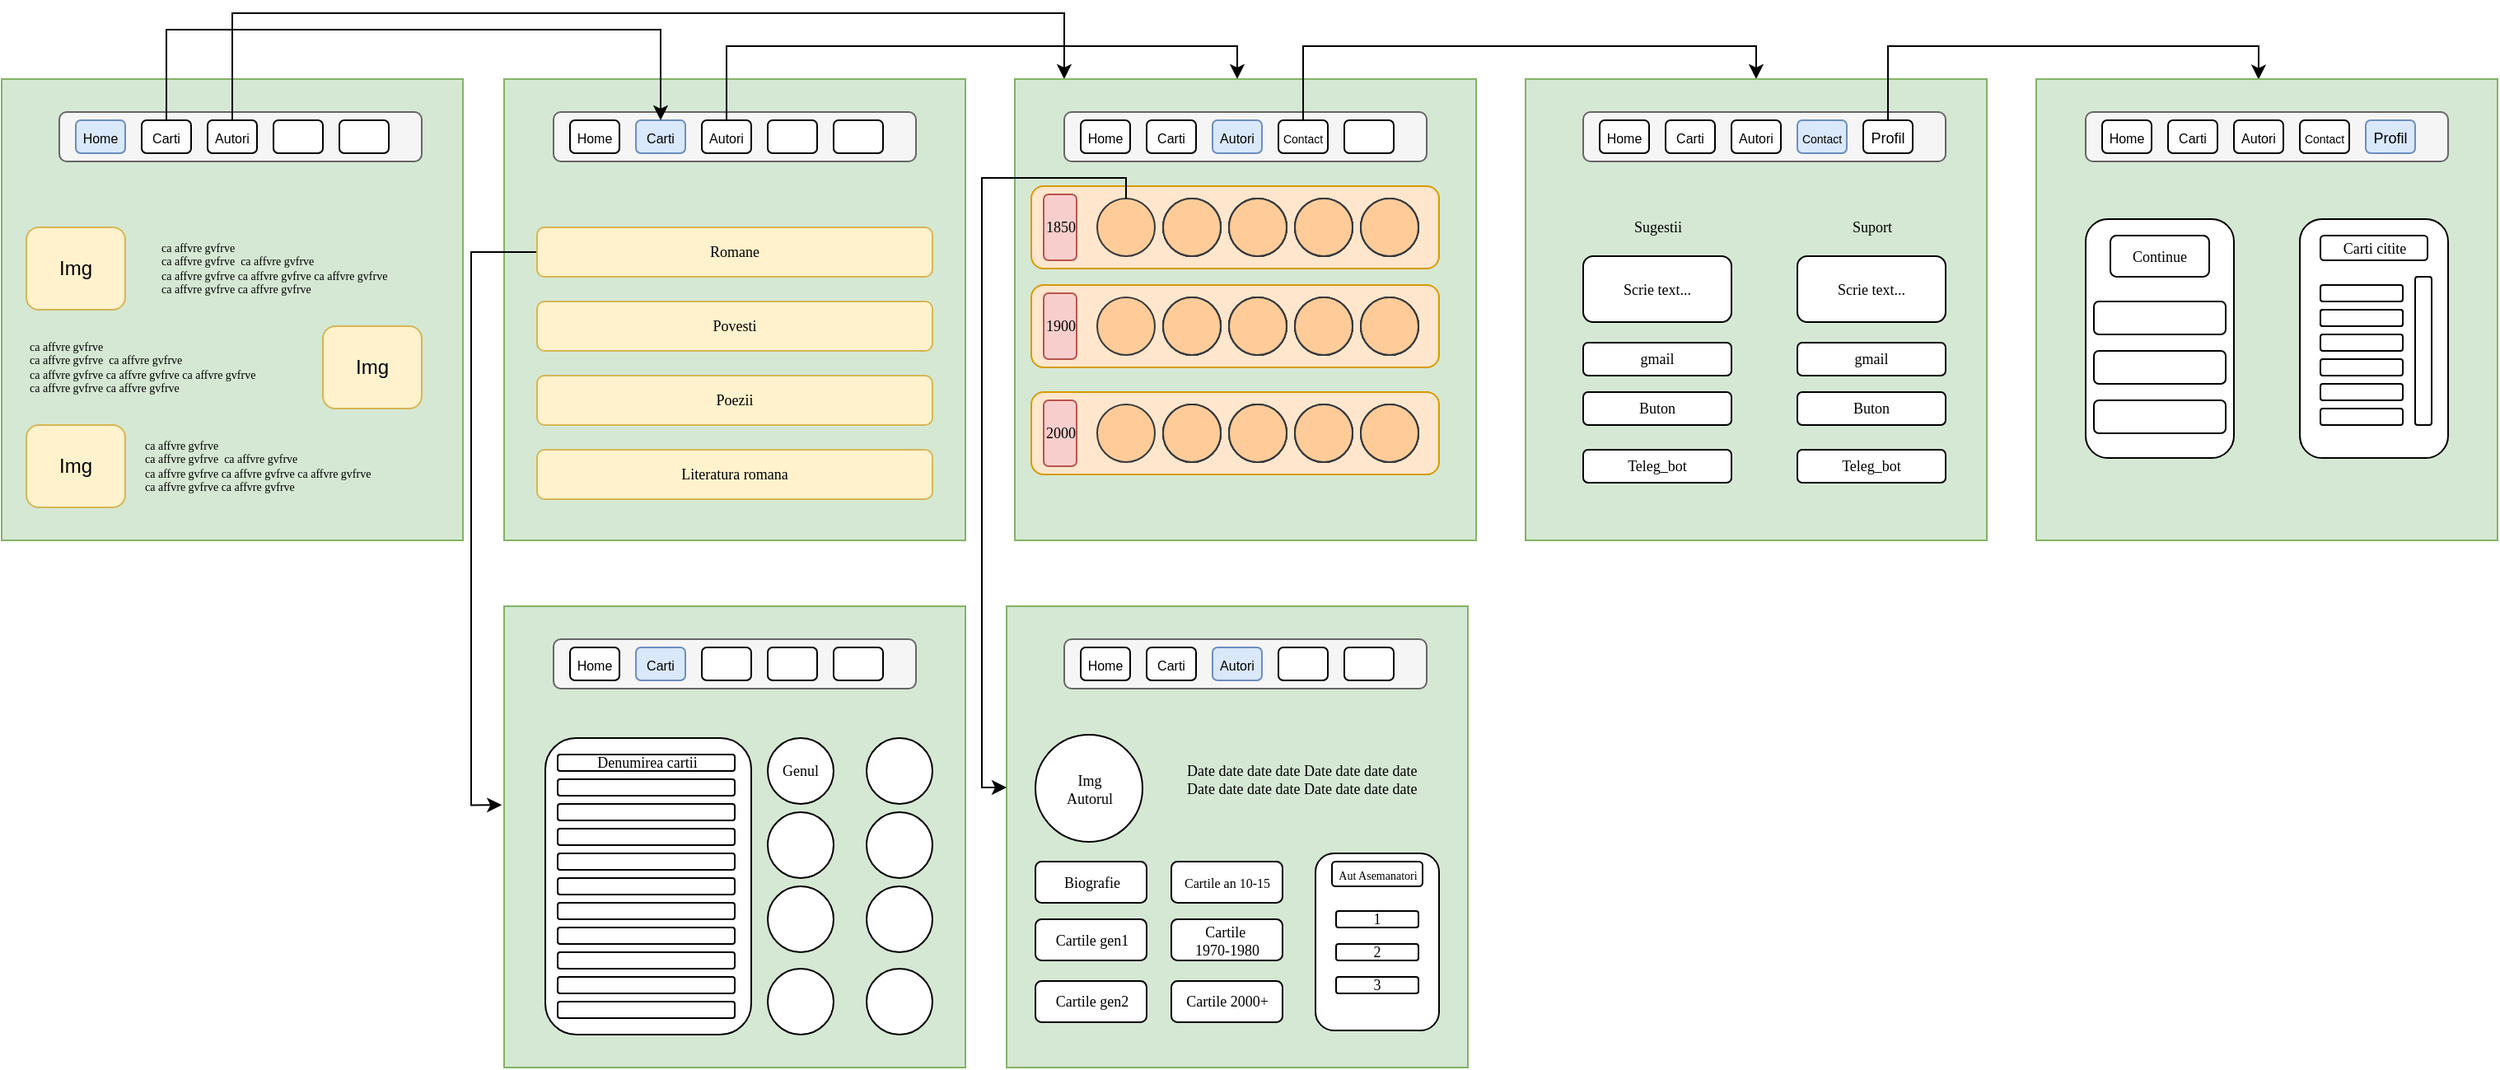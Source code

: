 <mxfile version="15.3.5" type="device"><diagram id="k00jFCWEYZT2n-zeovxe" name="Page-1"><mxGraphModel dx="981" dy="548" grid="1" gridSize="10" guides="1" tooltips="1" connect="1" arrows="1" fold="1" page="1" pageScale="1" pageWidth="850" pageHeight="1100" math="0" shadow="0"><root><mxCell id="0"/><mxCell id="1" parent="0"/><mxCell id="ZsjuuUsKpTe1lQjUpeof-1" value="" style="whiteSpace=wrap;html=1;aspect=fixed;fillColor=#d5e8d4;strokeColor=#82b366;fontSize=9;" parent="1" vertex="1"><mxGeometry x="35" y="120" width="280" height="280" as="geometry"/></mxCell><mxCell id="ZsjuuUsKpTe1lQjUpeof-9" value="" style="rounded=1;whiteSpace=wrap;html=1;fillColor=#f5f5f5;strokeColor=#666666;fontColor=#333333;" parent="1" vertex="1"><mxGeometry x="70" y="140" width="220" height="30" as="geometry"/></mxCell><mxCell id="ZsjuuUsKpTe1lQjUpeof-10" value="&lt;font style=&quot;font-size: 8px&quot;&gt;Home&lt;/font&gt;" style="rounded=1;whiteSpace=wrap;html=1;fillColor=#dae8fc;strokeColor=#6c8ebf;" parent="1" vertex="1"><mxGeometry x="80" y="145" width="30" height="20" as="geometry"/></mxCell><mxCell id="ZsjuuUsKpTe1lQjUpeof-11" value="&lt;font style=&quot;font-size: 8px&quot;&gt;Carti&lt;/font&gt;" style="rounded=1;whiteSpace=wrap;html=1;" parent="1" vertex="1"><mxGeometry x="120" y="145" width="30" height="20" as="geometry"/></mxCell><mxCell id="ZsjuuUsKpTe1lQjUpeof-111" style="edgeStyle=orthogonalEdgeStyle;rounded=0;orthogonalLoop=1;jettySize=auto;html=1;entryX=0.107;entryY=0;entryDx=0;entryDy=0;entryPerimeter=0;fontFamily=Tahoma;fontSize=9;" parent="1" source="ZsjuuUsKpTe1lQjUpeof-12" target="ZsjuuUsKpTe1lQjUpeof-84" edge="1"><mxGeometry relative="1" as="geometry"><Array as="points"><mxPoint x="175" y="80"/><mxPoint x="680" y="80"/></Array></mxGeometry></mxCell><mxCell id="ZsjuuUsKpTe1lQjUpeof-12" value="&lt;font style=&quot;font-size: 8px&quot;&gt;Autori&lt;/font&gt;" style="rounded=1;whiteSpace=wrap;html=1;" parent="1" vertex="1"><mxGeometry x="160" y="145" width="30" height="20" as="geometry"/></mxCell><mxCell id="ZsjuuUsKpTe1lQjUpeof-13" value="" style="rounded=1;whiteSpace=wrap;html=1;" parent="1" vertex="1"><mxGeometry x="200" y="145" width="30" height="20" as="geometry"/></mxCell><mxCell id="ZsjuuUsKpTe1lQjUpeof-14" value="" style="rounded=1;whiteSpace=wrap;html=1;" parent="1" vertex="1"><mxGeometry x="240" y="145" width="30" height="20" as="geometry"/></mxCell><mxCell id="ZsjuuUsKpTe1lQjUpeof-15" value="Img" style="rounded=1;whiteSpace=wrap;html=1;fillColor=#fff2cc;strokeColor=#d6b656;" parent="1" vertex="1"><mxGeometry x="50" y="210" width="60" height="50" as="geometry"/></mxCell><mxCell id="ZsjuuUsKpTe1lQjUpeof-16" value="Img" style="rounded=1;whiteSpace=wrap;html=1;fillColor=#fff2cc;strokeColor=#d6b656;" parent="1" vertex="1"><mxGeometry x="230" y="270" width="60" height="50" as="geometry"/></mxCell><mxCell id="ZsjuuUsKpTe1lQjUpeof-17" value="Img" style="rounded=1;whiteSpace=wrap;html=1;fillColor=#fff2cc;strokeColor=#d6b656;" parent="1" vertex="1"><mxGeometry x="50" y="330" width="60" height="50" as="geometry"/></mxCell><mxCell id="ZsjuuUsKpTe1lQjUpeof-19" value="&lt;font style=&quot;font-size: 7px;&quot;&gt;ca affvre gvfrve&amp;nbsp;&lt;br style=&quot;font-size: 7px;&quot;&gt;ca affvre gvfrve&amp;nbsp; ca affvre gvfrve&amp;nbsp;&lt;br style=&quot;font-size: 7px;&quot;&gt;ca affvre gvfrve ca affvre gvfrve ca affvre gvfrve&amp;nbsp;&lt;br style=&quot;font-size: 7px;&quot;&gt;ca affvre gvfrve ca affvre gvfrve&amp;nbsp;&lt;/font&gt;" style="text;html=1;resizable=0;autosize=1;align=left;verticalAlign=middle;points=[];rounded=0;fontFamily=Tahoma;fontSize=7;" parent="1" vertex="1"><mxGeometry x="130" y="215" width="170" height="40" as="geometry"/></mxCell><mxCell id="ZsjuuUsKpTe1lQjUpeof-21" value="&lt;font style=&quot;font-size: 7px;&quot;&gt;ca affvre gvfrve&amp;nbsp;&lt;br style=&quot;font-size: 7px;&quot;&gt;ca affvre gvfrve&amp;nbsp; ca affvre gvfrve&amp;nbsp;&lt;br style=&quot;font-size: 7px;&quot;&gt;ca affvre gvfrve ca affvre gvfrve ca affvre gvfrve&amp;nbsp;&lt;br style=&quot;font-size: 7px;&quot;&gt;ca affvre gvfrve ca affvre gvfrve&amp;nbsp;&lt;/font&gt;" style="text;html=1;resizable=0;autosize=1;align=left;verticalAlign=middle;points=[];rounded=0;fontFamily=Tahoma;fontSize=7;" parent="1" vertex="1"><mxGeometry x="50" y="275" width="170" height="40" as="geometry"/></mxCell><mxCell id="ZsjuuUsKpTe1lQjUpeof-22" value="&lt;font style=&quot;font-size: 7px;&quot;&gt;ca affvre gvfrve&amp;nbsp;&lt;br style=&quot;font-size: 7px;&quot;&gt;ca affvre gvfrve&amp;nbsp; ca affvre gvfrve&amp;nbsp;&lt;br style=&quot;font-size: 7px;&quot;&gt;ca affvre gvfrve ca affvre gvfrve ca affvre gvfrve&amp;nbsp;&lt;br style=&quot;font-size: 7px;&quot;&gt;ca affvre gvfrve ca affvre gvfrve&amp;nbsp;&lt;/font&gt;" style="text;html=1;resizable=0;autosize=1;align=left;verticalAlign=middle;points=[];rounded=0;fontFamily=Tahoma;fontSize=7;" parent="1" vertex="1"><mxGeometry x="120" y="335" width="170" height="40" as="geometry"/></mxCell><mxCell id="ZsjuuUsKpTe1lQjUpeof-24" value="" style="whiteSpace=wrap;html=1;aspect=fixed;fillColor=#d5e8d4;strokeColor=#82b366;fontSize=9;" parent="1" vertex="1"><mxGeometry x="340" y="120" width="280" height="280" as="geometry"/></mxCell><mxCell id="ZsjuuUsKpTe1lQjUpeof-28" value="" style="rounded=1;whiteSpace=wrap;html=1;fillColor=#f5f5f5;strokeColor=#666666;fontColor=#333333;" parent="1" vertex="1"><mxGeometry x="370" y="140" width="220" height="30" as="geometry"/></mxCell><mxCell id="ZsjuuUsKpTe1lQjUpeof-29" value="&lt;font style=&quot;font-size: 8px&quot;&gt;Home&lt;/font&gt;" style="rounded=1;whiteSpace=wrap;html=1;" parent="1" vertex="1"><mxGeometry x="380" y="145" width="30" height="20" as="geometry"/></mxCell><mxCell id="ZsjuuUsKpTe1lQjUpeof-30" value="&lt;font style=&quot;font-size: 8px&quot;&gt;Carti&lt;/font&gt;" style="rounded=1;whiteSpace=wrap;html=1;fillColor=#dae8fc;strokeColor=#6c8ebf;" parent="1" vertex="1"><mxGeometry x="420" y="145" width="30" height="20" as="geometry"/></mxCell><mxCell id="ZsjuuUsKpTe1lQjUpeof-110" style="edgeStyle=orthogonalEdgeStyle;rounded=0;orthogonalLoop=1;jettySize=auto;html=1;fontFamily=Tahoma;fontSize=9;" parent="1" source="ZsjuuUsKpTe1lQjUpeof-31" edge="1"><mxGeometry relative="1" as="geometry"><mxPoint x="785" y="120" as="targetPoint"/><Array as="points"><mxPoint x="475" y="100"/><mxPoint x="785" y="100"/></Array></mxGeometry></mxCell><mxCell id="ZsjuuUsKpTe1lQjUpeof-31" value="&lt;font style=&quot;font-size: 8px&quot;&gt;Autori&lt;/font&gt;" style="rounded=1;whiteSpace=wrap;html=1;" parent="1" vertex="1"><mxGeometry x="460" y="145" width="30" height="20" as="geometry"/></mxCell><mxCell id="ZsjuuUsKpTe1lQjUpeof-32" value="" style="rounded=1;whiteSpace=wrap;html=1;" parent="1" vertex="1"><mxGeometry x="500" y="145" width="30" height="20" as="geometry"/></mxCell><mxCell id="ZsjuuUsKpTe1lQjUpeof-33" value="" style="rounded=1;whiteSpace=wrap;html=1;" parent="1" vertex="1"><mxGeometry x="540" y="145" width="30" height="20" as="geometry"/></mxCell><mxCell id="ZsjuuUsKpTe1lQjUpeof-53" style="edgeStyle=orthogonalEdgeStyle;rounded=0;orthogonalLoop=1;jettySize=auto;html=1;fontFamily=Tahoma;fontSize=9;entryX=-0.005;entryY=0.431;entryDx=0;entryDy=0;entryPerimeter=0;" parent="1" source="ZsjuuUsKpTe1lQjUpeof-34" target="ZsjuuUsKpTe1lQjUpeof-39" edge="1"><mxGeometry relative="1" as="geometry"><mxPoint x="280" y="560.029" as="targetPoint"/><Array as="points"><mxPoint x="320" y="225"/><mxPoint x="320" y="561"/></Array></mxGeometry></mxCell><mxCell id="ZsjuuUsKpTe1lQjUpeof-34" value="Romane" style="rounded=1;whiteSpace=wrap;html=1;fontFamily=Tahoma;fontSize=9;align=center;verticalAlign=middle;fillColor=#fff2cc;strokeColor=#d6b656;" parent="1" vertex="1"><mxGeometry x="360" y="210" width="240" height="30" as="geometry"/></mxCell><mxCell id="ZsjuuUsKpTe1lQjUpeof-35" value="Povesti" style="rounded=1;whiteSpace=wrap;html=1;fontFamily=Tahoma;fontSize=9;align=center;verticalAlign=middle;fillColor=#fff2cc;strokeColor=#d6b656;" parent="1" vertex="1"><mxGeometry x="360" y="255" width="240" height="30" as="geometry"/></mxCell><mxCell id="ZsjuuUsKpTe1lQjUpeof-36" value="Poezii" style="rounded=1;whiteSpace=wrap;html=1;fontFamily=Tahoma;fontSize=9;align=center;verticalAlign=middle;fillColor=#fff2cc;strokeColor=#d6b656;" parent="1" vertex="1"><mxGeometry x="360" y="300" width="240" height="30" as="geometry"/></mxCell><mxCell id="ZsjuuUsKpTe1lQjUpeof-37" value="Literatura romana" style="rounded=1;whiteSpace=wrap;html=1;fontFamily=Tahoma;fontSize=9;align=center;verticalAlign=middle;fillColor=#fff2cc;strokeColor=#d6b656;" parent="1" vertex="1"><mxGeometry x="360" y="345" width="240" height="30" as="geometry"/></mxCell><mxCell id="ZsjuuUsKpTe1lQjUpeof-39" value="" style="whiteSpace=wrap;html=1;aspect=fixed;fillColor=#d5e8d4;strokeColor=#82b366;fontSize=9;" parent="1" vertex="1"><mxGeometry x="340" y="440" width="280" height="280" as="geometry"/></mxCell><mxCell id="ZsjuuUsKpTe1lQjUpeof-40" value="" style="rounded=1;whiteSpace=wrap;html=1;fillColor=#f5f5f5;strokeColor=#666666;fontColor=#333333;" parent="1" vertex="1"><mxGeometry x="370" y="460" width="220" height="30" as="geometry"/></mxCell><mxCell id="ZsjuuUsKpTe1lQjUpeof-41" value="&lt;font style=&quot;font-size: 8px&quot;&gt;Home&lt;/font&gt;" style="rounded=1;whiteSpace=wrap;html=1;" parent="1" vertex="1"><mxGeometry x="380" y="465" width="30" height="20" as="geometry"/></mxCell><mxCell id="ZsjuuUsKpTe1lQjUpeof-42" value="" style="rounded=1;whiteSpace=wrap;html=1;" parent="1" vertex="1"><mxGeometry x="460" y="465" width="30" height="20" as="geometry"/></mxCell><mxCell id="ZsjuuUsKpTe1lQjUpeof-43" value="&lt;font style=&quot;font-size: 8px&quot;&gt;Carti&lt;/font&gt;" style="rounded=1;whiteSpace=wrap;html=1;fillColor=#dae8fc;strokeColor=#6c8ebf;" parent="1" vertex="1"><mxGeometry x="420" y="465" width="30" height="20" as="geometry"/></mxCell><mxCell id="ZsjuuUsKpTe1lQjUpeof-44" value="" style="rounded=1;whiteSpace=wrap;html=1;" parent="1" vertex="1"><mxGeometry x="500" y="465" width="30" height="20" as="geometry"/></mxCell><mxCell id="ZsjuuUsKpTe1lQjUpeof-45" value="" style="rounded=1;whiteSpace=wrap;html=1;" parent="1" vertex="1"><mxGeometry x="540" y="465" width="30" height="20" as="geometry"/></mxCell><mxCell id="ZsjuuUsKpTe1lQjUpeof-55" style="edgeStyle=orthogonalEdgeStyle;rounded=0;orthogonalLoop=1;jettySize=auto;html=1;entryX=0.5;entryY=0;entryDx=0;entryDy=0;fontFamily=Tahoma;fontSize=9;" parent="1" source="ZsjuuUsKpTe1lQjUpeof-11" target="ZsjuuUsKpTe1lQjUpeof-30" edge="1"><mxGeometry relative="1" as="geometry"><mxPoint x="135.029" y="145" as="sourcePoint"/><mxPoint x="435" y="145" as="targetPoint"/><Array as="points"><mxPoint x="135" y="90"/><mxPoint x="435" y="90"/></Array></mxGeometry></mxCell><mxCell id="ZsjuuUsKpTe1lQjUpeof-56" value="" style="rounded=1;whiteSpace=wrap;html=1;fontFamily=Tahoma;fontSize=9;align=left;verticalAlign=middle;" parent="1" vertex="1"><mxGeometry x="365" y="520" width="125" height="180" as="geometry"/></mxCell><mxCell id="ZsjuuUsKpTe1lQjUpeof-57" value="Denumirea cartii" style="rounded=1;whiteSpace=wrap;html=1;fontFamily=Tahoma;fontSize=9;align=center;verticalAlign=middle;" parent="1" vertex="1"><mxGeometry x="372.5" y="530" width="107.5" height="10" as="geometry"/></mxCell><mxCell id="ZsjuuUsKpTe1lQjUpeof-58" value="" style="rounded=1;whiteSpace=wrap;html=1;fontFamily=Tahoma;fontSize=9;align=left;verticalAlign=middle;" parent="1" vertex="1"><mxGeometry x="372.5" y="545" width="107.5" height="10" as="geometry"/></mxCell><mxCell id="ZsjuuUsKpTe1lQjUpeof-60" value="" style="rounded=1;whiteSpace=wrap;html=1;fontFamily=Tahoma;fontSize=9;align=left;verticalAlign=middle;" parent="1" vertex="1"><mxGeometry x="372.5" y="575" width="107.5" height="10" as="geometry"/></mxCell><mxCell id="ZsjuuUsKpTe1lQjUpeof-61" value="" style="rounded=1;whiteSpace=wrap;html=1;fontFamily=Tahoma;fontSize=9;align=left;verticalAlign=middle;" parent="1" vertex="1"><mxGeometry x="372.5" y="560" width="107.5" height="10" as="geometry"/></mxCell><mxCell id="ZsjuuUsKpTe1lQjUpeof-62" value="" style="rounded=1;whiteSpace=wrap;html=1;fontFamily=Tahoma;fontSize=9;align=left;verticalAlign=middle;" parent="1" vertex="1"><mxGeometry x="372.5" y="635" width="107.5" height="10" as="geometry"/></mxCell><mxCell id="ZsjuuUsKpTe1lQjUpeof-63" value="" style="rounded=1;whiteSpace=wrap;html=1;fontFamily=Tahoma;fontSize=9;align=left;verticalAlign=middle;" parent="1" vertex="1"><mxGeometry x="372.5" y="590" width="107.5" height="10" as="geometry"/></mxCell><mxCell id="ZsjuuUsKpTe1lQjUpeof-64" value="" style="rounded=1;whiteSpace=wrap;html=1;fontFamily=Tahoma;fontSize=9;align=left;verticalAlign=middle;" parent="1" vertex="1"><mxGeometry x="372.5" y="605" width="107.5" height="10" as="geometry"/></mxCell><mxCell id="ZsjuuUsKpTe1lQjUpeof-65" value="" style="rounded=1;whiteSpace=wrap;html=1;fontFamily=Tahoma;fontSize=9;align=left;verticalAlign=middle;" parent="1" vertex="1"><mxGeometry x="372.5" y="620" width="107.5" height="10" as="geometry"/></mxCell><mxCell id="ZsjuuUsKpTe1lQjUpeof-67" value="" style="rounded=1;whiteSpace=wrap;html=1;fontFamily=Tahoma;fontSize=9;align=left;verticalAlign=middle;" parent="1" vertex="1"><mxGeometry x="372.5" y="650" width="107.5" height="10" as="geometry"/></mxCell><mxCell id="ZsjuuUsKpTe1lQjUpeof-68" value="" style="rounded=1;whiteSpace=wrap;html=1;fontFamily=Tahoma;fontSize=9;align=left;verticalAlign=middle;" parent="1" vertex="1"><mxGeometry x="372.5" y="665" width="107.5" height="10" as="geometry"/></mxCell><mxCell id="ZsjuuUsKpTe1lQjUpeof-69" value="" style="rounded=1;whiteSpace=wrap;html=1;fontFamily=Tahoma;fontSize=9;align=left;verticalAlign=middle;" parent="1" vertex="1"><mxGeometry x="372.5" y="680" width="107.5" height="10" as="geometry"/></mxCell><mxCell id="ZsjuuUsKpTe1lQjUpeof-70" value="Genul" style="ellipse;whiteSpace=wrap;html=1;aspect=fixed;fontFamily=Tahoma;fontSize=9;align=center;verticalAlign=middle;" parent="1" vertex="1"><mxGeometry x="500" y="520" width="40" height="40" as="geometry"/></mxCell><mxCell id="ZsjuuUsKpTe1lQjUpeof-71" value="" style="ellipse;whiteSpace=wrap;html=1;aspect=fixed;fontFamily=Tahoma;fontSize=9;align=center;verticalAlign=middle;" parent="1" vertex="1"><mxGeometry x="560" y="520" width="40" height="40" as="geometry"/></mxCell><mxCell id="ZsjuuUsKpTe1lQjUpeof-72" value="" style="ellipse;whiteSpace=wrap;html=1;aspect=fixed;fontFamily=Tahoma;fontSize=9;align=center;verticalAlign=middle;" parent="1" vertex="1"><mxGeometry x="500" y="565" width="40" height="40" as="geometry"/></mxCell><mxCell id="ZsjuuUsKpTe1lQjUpeof-73" value="" style="ellipse;whiteSpace=wrap;html=1;aspect=fixed;fontFamily=Tahoma;fontSize=9;align=center;verticalAlign=middle;" parent="1" vertex="1"><mxGeometry x="560" y="565" width="40" height="40" as="geometry"/></mxCell><mxCell id="ZsjuuUsKpTe1lQjUpeof-74" value="" style="ellipse;whiteSpace=wrap;html=1;aspect=fixed;fontFamily=Tahoma;fontSize=9;align=center;verticalAlign=middle;" parent="1" vertex="1"><mxGeometry x="500" y="610" width="40" height="40" as="geometry"/></mxCell><mxCell id="ZsjuuUsKpTe1lQjUpeof-75" value="" style="ellipse;whiteSpace=wrap;html=1;aspect=fixed;fontFamily=Tahoma;fontSize=9;align=center;verticalAlign=middle;" parent="1" vertex="1"><mxGeometry x="560" y="610" width="40" height="40" as="geometry"/></mxCell><mxCell id="ZsjuuUsKpTe1lQjUpeof-76" value="" style="ellipse;whiteSpace=wrap;html=1;aspect=fixed;fontFamily=Tahoma;fontSize=9;align=center;verticalAlign=middle;" parent="1" vertex="1"><mxGeometry x="500" y="660" width="40" height="40" as="geometry"/></mxCell><mxCell id="ZsjuuUsKpTe1lQjUpeof-77" value="" style="ellipse;whiteSpace=wrap;html=1;aspect=fixed;fontFamily=Tahoma;fontSize=9;align=center;verticalAlign=middle;" parent="1" vertex="1"><mxGeometry x="560" y="660" width="40" height="40" as="geometry"/></mxCell><mxCell id="ZsjuuUsKpTe1lQjUpeof-84" value="" style="whiteSpace=wrap;html=1;aspect=fixed;fillColor=#d5e8d4;strokeColor=#82b366;fontSize=9;" parent="1" vertex="1"><mxGeometry x="650" y="120" width="280" height="280" as="geometry"/></mxCell><mxCell id="ZsjuuUsKpTe1lQjUpeof-102" value="" style="rounded=1;whiteSpace=wrap;html=1;fillColor=#f5f5f5;strokeColor=#666666;fontColor=#333333;" parent="1" vertex="1"><mxGeometry x="680" y="140" width="220" height="30" as="geometry"/></mxCell><mxCell id="ZsjuuUsKpTe1lQjUpeof-103" value="&lt;font style=&quot;font-size: 8px&quot;&gt;Home&lt;/font&gt;" style="rounded=1;whiteSpace=wrap;html=1;" parent="1" vertex="1"><mxGeometry x="690" y="145" width="30" height="20" as="geometry"/></mxCell><mxCell id="ZsjuuUsKpTe1lQjUpeof-104" value="&lt;font style=&quot;font-size: 8px&quot;&gt;Carti&lt;/font&gt;" style="rounded=1;whiteSpace=wrap;html=1;" parent="1" vertex="1"><mxGeometry x="730" y="145" width="30" height="20" as="geometry"/></mxCell><mxCell id="ZsjuuUsKpTe1lQjUpeof-105" value="&lt;font style=&quot;font-size: 8px&quot;&gt;Autori&lt;/font&gt;" style="rounded=1;whiteSpace=wrap;html=1;fillColor=#dae8fc;strokeColor=#6c8ebf;" parent="1" vertex="1"><mxGeometry x="770" y="145" width="30" height="20" as="geometry"/></mxCell><mxCell id="ZsjuuUsKpTe1lQjUpeof-492" style="edgeStyle=orthogonalEdgeStyle;rounded=0;orthogonalLoop=1;jettySize=auto;html=1;entryX=0.5;entryY=0;entryDx=0;entryDy=0;fontFamily=Tahoma;fontSize=9;" parent="1" source="ZsjuuUsKpTe1lQjUpeof-106" target="ZsjuuUsKpTe1lQjUpeof-484" edge="1"><mxGeometry relative="1" as="geometry"><Array as="points"><mxPoint x="825" y="100"/><mxPoint x="1100" y="100"/></Array></mxGeometry></mxCell><mxCell id="ZsjuuUsKpTe1lQjUpeof-106" value="&lt;font style=&quot;font-size: 7px&quot;&gt;Contact&lt;/font&gt;" style="rounded=1;whiteSpace=wrap;html=1;" parent="1" vertex="1"><mxGeometry x="810" y="145" width="30" height="20" as="geometry"/></mxCell><mxCell id="ZsjuuUsKpTe1lQjUpeof-107" value="" style="rounded=1;whiteSpace=wrap;html=1;" parent="1" vertex="1"><mxGeometry x="850" y="145" width="30" height="20" as="geometry"/></mxCell><mxCell id="ZsjuuUsKpTe1lQjUpeof-417" value="" style="whiteSpace=wrap;html=1;aspect=fixed;fillColor=#d5e8d4;strokeColor=#82b366;fontSize=9;" parent="1" vertex="1"><mxGeometry x="645" y="440" width="280" height="280" as="geometry"/></mxCell><mxCell id="ZsjuuUsKpTe1lQjUpeof-419" value="" style="rounded=1;whiteSpace=wrap;html=1;fillColor=#f5f5f5;strokeColor=#666666;fontColor=#333333;" parent="1" vertex="1"><mxGeometry x="680" y="460" width="220" height="30" as="geometry"/></mxCell><mxCell id="ZsjuuUsKpTe1lQjUpeof-420" value="&lt;font style=&quot;font-size: 8px&quot;&gt;Home&lt;/font&gt;" style="rounded=1;whiteSpace=wrap;html=1;" parent="1" vertex="1"><mxGeometry x="690" y="465" width="30" height="20" as="geometry"/></mxCell><mxCell id="ZsjuuUsKpTe1lQjUpeof-421" value="&lt;font style=&quot;font-size: 8px&quot;&gt;Carti&lt;/font&gt;" style="rounded=1;whiteSpace=wrap;html=1;" parent="1" vertex="1"><mxGeometry x="730" y="465" width="30" height="20" as="geometry"/></mxCell><mxCell id="ZsjuuUsKpTe1lQjUpeof-422" value="&lt;font style=&quot;font-size: 8px&quot;&gt;Autori&lt;/font&gt;" style="rounded=1;whiteSpace=wrap;html=1;fillColor=#dae8fc;strokeColor=#6c8ebf;" parent="1" vertex="1"><mxGeometry x="770" y="465" width="30" height="20" as="geometry"/></mxCell><mxCell id="ZsjuuUsKpTe1lQjUpeof-423" value="" style="rounded=1;whiteSpace=wrap;html=1;" parent="1" vertex="1"><mxGeometry x="810" y="465" width="30" height="20" as="geometry"/></mxCell><mxCell id="ZsjuuUsKpTe1lQjUpeof-424" value="" style="rounded=1;whiteSpace=wrap;html=1;" parent="1" vertex="1"><mxGeometry x="850" y="465" width="30" height="20" as="geometry"/></mxCell><mxCell id="ZsjuuUsKpTe1lQjUpeof-426" value="Img&lt;br&gt;Autorul" style="ellipse;whiteSpace=wrap;html=1;aspect=fixed;fontFamily=Tahoma;fontSize=9;align=center;verticalAlign=middle;" parent="1" vertex="1"><mxGeometry x="662.5" y="518" width="65" height="65" as="geometry"/></mxCell><mxCell id="ZsjuuUsKpTe1lQjUpeof-427" value="Date date date date Date date date date&amp;nbsp;&lt;br&gt;Date date date date Date date date date&amp;nbsp;" style="text;html=1;resizable=0;autosize=1;align=center;verticalAlign=middle;points=[];fillColor=none;strokeColor=none;rounded=0;fontFamily=Tahoma;fontSize=9;" parent="1" vertex="1"><mxGeometry x="735" y="530" width="180" height="30" as="geometry"/></mxCell><mxCell id="ZsjuuUsKpTe1lQjUpeof-428" value="Biografie" style="rounded=1;whiteSpace=wrap;html=1;fontFamily=Tahoma;fontSize=9;align=center;verticalAlign=middle;" parent="1" vertex="1"><mxGeometry x="662.5" y="595" width="67.5" height="25" as="geometry"/></mxCell><mxCell id="ZsjuuUsKpTe1lQjUpeof-431" value="Cartile gen1" style="rounded=1;whiteSpace=wrap;html=1;fontFamily=Tahoma;fontSize=9;align=center;verticalAlign=middle;" parent="1" vertex="1"><mxGeometry x="662.5" y="630" width="67.5" height="25" as="geometry"/></mxCell><mxCell id="ZsjuuUsKpTe1lQjUpeof-432" value="Cartile gen2" style="rounded=1;whiteSpace=wrap;html=1;fontFamily=Tahoma;fontSize=9;align=center;verticalAlign=middle;" parent="1" vertex="1"><mxGeometry x="662.5" y="667.5" width="67.5" height="25" as="geometry"/></mxCell><mxCell id="ZsjuuUsKpTe1lQjUpeof-434" value="&lt;font style=&quot;font-size: 8px&quot;&gt;Cartile an 10-15&lt;/font&gt;" style="rounded=1;whiteSpace=wrap;html=1;fontFamily=Tahoma;fontSize=9;align=center;verticalAlign=middle;" parent="1" vertex="1"><mxGeometry x="745" y="595" width="67.5" height="25" as="geometry"/></mxCell><mxCell id="ZsjuuUsKpTe1lQjUpeof-435" value="Cartile&amp;nbsp;&lt;br&gt;1970-1980" style="rounded=1;whiteSpace=wrap;html=1;fontFamily=Tahoma;fontSize=9;align=center;verticalAlign=middle;" parent="1" vertex="1"><mxGeometry x="745" y="630" width="67.5" height="25" as="geometry"/></mxCell><mxCell id="ZsjuuUsKpTe1lQjUpeof-436" value="Cartile 2000+" style="rounded=1;whiteSpace=wrap;html=1;fontFamily=Tahoma;fontSize=9;align=center;verticalAlign=middle;" parent="1" vertex="1"><mxGeometry x="745" y="667.5" width="67.5" height="25" as="geometry"/></mxCell><mxCell id="ZsjuuUsKpTe1lQjUpeof-437" value="" style="rounded=1;whiteSpace=wrap;html=1;fontFamily=Tahoma;fontSize=9;align=center;verticalAlign=middle;" parent="1" vertex="1"><mxGeometry x="832.5" y="590" width="75" height="107.5" as="geometry"/></mxCell><mxCell id="ZsjuuUsKpTe1lQjUpeof-438" value="&lt;font style=&quot;font-size: 7px&quot;&gt;Aut Asemanatori&lt;/font&gt;" style="rounded=1;whiteSpace=wrap;html=1;fontFamily=Tahoma;fontSize=9;align=center;verticalAlign=middle;" parent="1" vertex="1"><mxGeometry x="842.5" y="595" width="55" height="15" as="geometry"/></mxCell><mxCell id="ZsjuuUsKpTe1lQjUpeof-439" value="1" style="rounded=1;whiteSpace=wrap;html=1;fontFamily=Tahoma;fontSize=9;align=center;verticalAlign=middle;" parent="1" vertex="1"><mxGeometry x="845" y="625" width="50" height="10" as="geometry"/></mxCell><mxCell id="ZsjuuUsKpTe1lQjUpeof-440" value="2" style="rounded=1;whiteSpace=wrap;html=1;fontFamily=Tahoma;fontSize=9;align=center;verticalAlign=middle;" parent="1" vertex="1"><mxGeometry x="845" y="645" width="50" height="10" as="geometry"/></mxCell><mxCell id="ZsjuuUsKpTe1lQjUpeof-441" value="3" style="rounded=1;whiteSpace=wrap;html=1;fontFamily=Tahoma;fontSize=9;align=center;verticalAlign=middle;" parent="1" vertex="1"><mxGeometry x="845" y="665" width="50" height="10" as="geometry"/></mxCell><mxCell id="ZsjuuUsKpTe1lQjUpeof-443" value="" style="rounded=1;whiteSpace=wrap;html=1;fontFamily=Tahoma;fontSize=9;align=center;verticalAlign=middle;fillColor=#ffe6cc;strokeColor=#d79b00;" parent="1" vertex="1"><mxGeometry x="660" y="185" width="247.5" height="50" as="geometry"/></mxCell><mxCell id="ZsjuuUsKpTe1lQjUpeof-382" value="" style="ellipse;whiteSpace=wrap;html=1;aspect=fixed;fontFamily=Tahoma;fontSize=9;align=center;verticalAlign=middle;shadow=0;fillColor=#ffcc99;strokeColor=#36393d;" parent="1" vertex="1"><mxGeometry x="740" y="192.5" width="35" height="35" as="geometry"/></mxCell><mxCell id="ZsjuuUsKpTe1lQjUpeof-386" value="" style="ellipse;whiteSpace=wrap;html=1;aspect=fixed;fontFamily=Tahoma;fontSize=9;align=center;verticalAlign=middle;shadow=0;fillColor=#ffcc99;strokeColor=#36393d;" parent="1" vertex="1"><mxGeometry x="780" y="192.5" width="35" height="35" as="geometry"/></mxCell><mxCell id="ZsjuuUsKpTe1lQjUpeof-390" value="" style="ellipse;whiteSpace=wrap;html=1;aspect=fixed;fontFamily=Tahoma;fontSize=9;align=center;verticalAlign=middle;shadow=0;fillColor=#ffcc99;strokeColor=#36393d;" parent="1" vertex="1"><mxGeometry x="820" y="192.5" width="35" height="35" as="geometry"/></mxCell><mxCell id="ZsjuuUsKpTe1lQjUpeof-394" value="" style="ellipse;whiteSpace=wrap;html=1;aspect=fixed;fontFamily=Tahoma;fontSize=9;align=center;verticalAlign=middle;shadow=0;fillColor=#ffcc99;strokeColor=#36393d;" parent="1" vertex="1"><mxGeometry x="860" y="192.5" width="35" height="35" as="geometry"/></mxCell><mxCell id="ZsjuuUsKpTe1lQjUpeof-398" value="" style="ellipse;whiteSpace=wrap;html=1;aspect=fixed;fontFamily=Tahoma;fontSize=9;align=center;verticalAlign=middle;shadow=0;fillColor=#ffcc99;strokeColor=#36393d;" parent="1" vertex="1"><mxGeometry x="860" y="192.5" width="35" height="35" as="geometry"/></mxCell><mxCell id="ZsjuuUsKpTe1lQjUpeof-400" value="" style="ellipse;whiteSpace=wrap;html=1;aspect=fixed;fontFamily=Tahoma;fontSize=9;align=center;verticalAlign=middle;shadow=0;fillColor=#ffcc99;strokeColor=#36393d;" parent="1" vertex="1"><mxGeometry x="740" y="192.5" width="35" height="35" as="geometry"/></mxCell><mxCell id="ZsjuuUsKpTe1lQjUpeof-401" value="" style="ellipse;whiteSpace=wrap;html=1;aspect=fixed;fontFamily=Tahoma;fontSize=9;align=center;verticalAlign=middle;shadow=0;fillColor=#ffcc99;strokeColor=#36393d;" parent="1" vertex="1"><mxGeometry x="780" y="192.5" width="35" height="35" as="geometry"/></mxCell><mxCell id="ZsjuuUsKpTe1lQjUpeof-402" value="" style="ellipse;whiteSpace=wrap;html=1;aspect=fixed;fontFamily=Tahoma;fontSize=9;align=center;verticalAlign=middle;shadow=0;fillColor=#ffcc99;strokeColor=#36393d;" parent="1" vertex="1"><mxGeometry x="820" y="192.5" width="35" height="35" as="geometry"/></mxCell><mxCell id="ZsjuuUsKpTe1lQjUpeof-404" value="" style="ellipse;whiteSpace=wrap;html=1;aspect=fixed;fontFamily=Tahoma;fontSize=9;align=center;verticalAlign=middle;shadow=0;fillColor=#ffcc99;strokeColor=#36393d;" parent="1" vertex="1"><mxGeometry x="860" y="192.5" width="35" height="35" as="geometry"/></mxCell><mxCell id="ZsjuuUsKpTe1lQjUpeof-406" value="" style="ellipse;whiteSpace=wrap;html=1;aspect=fixed;fontFamily=Tahoma;fontSize=9;align=center;verticalAlign=middle;shadow=0;fillColor=#ffcc99;strokeColor=#36393d;" parent="1" vertex="1"><mxGeometry x="740" y="192.5" width="35" height="35" as="geometry"/></mxCell><mxCell id="ZsjuuUsKpTe1lQjUpeof-407" value="" style="ellipse;whiteSpace=wrap;html=1;aspect=fixed;fontFamily=Tahoma;fontSize=9;align=center;verticalAlign=middle;shadow=0;fillColor=#ffcc99;strokeColor=#36393d;" parent="1" vertex="1"><mxGeometry x="780" y="192.5" width="35" height="35" as="geometry"/></mxCell><mxCell id="ZsjuuUsKpTe1lQjUpeof-408" value="" style="ellipse;whiteSpace=wrap;html=1;aspect=fixed;fontFamily=Tahoma;fontSize=9;align=center;verticalAlign=middle;shadow=0;fillColor=#ffcc99;strokeColor=#36393d;" parent="1" vertex="1"><mxGeometry x="820" y="192.5" width="35" height="35" as="geometry"/></mxCell><mxCell id="ZsjuuUsKpTe1lQjUpeof-410" value="" style="ellipse;whiteSpace=wrap;html=1;aspect=fixed;fontFamily=Tahoma;fontSize=9;align=center;verticalAlign=middle;shadow=0;fillColor=#ffcc99;strokeColor=#36393d;" parent="1" vertex="1"><mxGeometry x="860" y="192.5" width="35" height="35" as="geometry"/></mxCell><mxCell id="ZsjuuUsKpTe1lQjUpeof-411" value="" style="ellipse;whiteSpace=wrap;html=1;aspect=fixed;fontFamily=Tahoma;fontSize=9;align=center;verticalAlign=middle;shadow=0;fillColor=#ffcc99;strokeColor=#36393d;" parent="1" vertex="1"><mxGeometry x="700" y="192.5" width="35" height="35" as="geometry"/></mxCell><mxCell id="ZsjuuUsKpTe1lQjUpeof-412" value="" style="ellipse;whiteSpace=wrap;html=1;aspect=fixed;fontFamily=Tahoma;fontSize=9;align=center;verticalAlign=middle;shadow=0;fillColor=#ffcc99;strokeColor=#36393d;" parent="1" vertex="1"><mxGeometry x="740" y="192.5" width="35" height="35" as="geometry"/></mxCell><mxCell id="ZsjuuUsKpTe1lQjUpeof-413" value="" style="ellipse;whiteSpace=wrap;html=1;aspect=fixed;fontFamily=Tahoma;fontSize=9;align=center;verticalAlign=middle;shadow=0;fillColor=#ffcc99;strokeColor=#36393d;" parent="1" vertex="1"><mxGeometry x="780" y="192.5" width="35" height="35" as="geometry"/></mxCell><mxCell id="ZsjuuUsKpTe1lQjUpeof-414" value="" style="ellipse;whiteSpace=wrap;html=1;aspect=fixed;fontFamily=Tahoma;fontSize=9;align=center;verticalAlign=middle;shadow=0;fillColor=#ffcc99;strokeColor=#36393d;" parent="1" vertex="1"><mxGeometry x="820" y="192.5" width="35" height="35" as="geometry"/></mxCell><mxCell id="ZsjuuUsKpTe1lQjUpeof-444" value="1850" style="rounded=1;whiteSpace=wrap;html=1;shadow=0;fontFamily=Tahoma;fontSize=9;align=center;verticalAlign=middle;fillColor=#f8cecc;strokeColor=#b85450;" parent="1" vertex="1"><mxGeometry x="667.5" y="190" width="20" height="40" as="geometry"/></mxCell><mxCell id="ZsjuuUsKpTe1lQjUpeof-445" value="" style="rounded=1;whiteSpace=wrap;html=1;fontFamily=Tahoma;fontSize=9;align=center;verticalAlign=middle;fillColor=#ffe6cc;strokeColor=#d79b00;" parent="1" vertex="1"><mxGeometry x="660" y="245" width="247.5" height="50" as="geometry"/></mxCell><mxCell id="ZsjuuUsKpTe1lQjUpeof-446" value="" style="ellipse;whiteSpace=wrap;html=1;aspect=fixed;fontFamily=Tahoma;fontSize=9;align=center;verticalAlign=middle;shadow=0;fillColor=#ffcc99;strokeColor=#36393d;" parent="1" vertex="1"><mxGeometry x="740" y="252.5" width="35" height="35" as="geometry"/></mxCell><mxCell id="ZsjuuUsKpTe1lQjUpeof-447" value="" style="ellipse;whiteSpace=wrap;html=1;aspect=fixed;fontFamily=Tahoma;fontSize=9;align=center;verticalAlign=middle;shadow=0;fillColor=#ffcc99;strokeColor=#36393d;" parent="1" vertex="1"><mxGeometry x="780" y="252.5" width="35" height="35" as="geometry"/></mxCell><mxCell id="ZsjuuUsKpTe1lQjUpeof-448" value="" style="ellipse;whiteSpace=wrap;html=1;aspect=fixed;fontFamily=Tahoma;fontSize=9;align=center;verticalAlign=middle;shadow=0;fillColor=#ffcc99;strokeColor=#36393d;" parent="1" vertex="1"><mxGeometry x="820" y="252.5" width="35" height="35" as="geometry"/></mxCell><mxCell id="ZsjuuUsKpTe1lQjUpeof-449" value="" style="ellipse;whiteSpace=wrap;html=1;aspect=fixed;fontFamily=Tahoma;fontSize=9;align=center;verticalAlign=middle;shadow=0;fillColor=#ffcc99;strokeColor=#36393d;" parent="1" vertex="1"><mxGeometry x="860" y="252.5" width="35" height="35" as="geometry"/></mxCell><mxCell id="ZsjuuUsKpTe1lQjUpeof-450" value="" style="ellipse;whiteSpace=wrap;html=1;aspect=fixed;fontFamily=Tahoma;fontSize=9;align=center;verticalAlign=middle;shadow=0;fillColor=#ffcc99;strokeColor=#36393d;" parent="1" vertex="1"><mxGeometry x="860" y="252.5" width="35" height="35" as="geometry"/></mxCell><mxCell id="ZsjuuUsKpTe1lQjUpeof-451" value="" style="ellipse;whiteSpace=wrap;html=1;aspect=fixed;fontFamily=Tahoma;fontSize=9;align=center;verticalAlign=middle;shadow=0;fillColor=#ffcc99;strokeColor=#36393d;" parent="1" vertex="1"><mxGeometry x="740" y="252.5" width="35" height="35" as="geometry"/></mxCell><mxCell id="ZsjuuUsKpTe1lQjUpeof-452" value="" style="ellipse;whiteSpace=wrap;html=1;aspect=fixed;fontFamily=Tahoma;fontSize=9;align=center;verticalAlign=middle;shadow=0;fillColor=#ffcc99;strokeColor=#36393d;" parent="1" vertex="1"><mxGeometry x="780" y="252.5" width="35" height="35" as="geometry"/></mxCell><mxCell id="ZsjuuUsKpTe1lQjUpeof-453" value="" style="ellipse;whiteSpace=wrap;html=1;aspect=fixed;fontFamily=Tahoma;fontSize=9;align=center;verticalAlign=middle;shadow=0;fillColor=#ffcc99;strokeColor=#36393d;" parent="1" vertex="1"><mxGeometry x="820" y="252.5" width="35" height="35" as="geometry"/></mxCell><mxCell id="ZsjuuUsKpTe1lQjUpeof-454" value="" style="ellipse;whiteSpace=wrap;html=1;aspect=fixed;fontFamily=Tahoma;fontSize=9;align=center;verticalAlign=middle;shadow=0;fillColor=#ffcc99;strokeColor=#36393d;" parent="1" vertex="1"><mxGeometry x="860" y="252.5" width="35" height="35" as="geometry"/></mxCell><mxCell id="ZsjuuUsKpTe1lQjUpeof-455" value="" style="ellipse;whiteSpace=wrap;html=1;aspect=fixed;fontFamily=Tahoma;fontSize=9;align=center;verticalAlign=middle;shadow=0;fillColor=#ffcc99;strokeColor=#36393d;" parent="1" vertex="1"><mxGeometry x="740" y="252.5" width="35" height="35" as="geometry"/></mxCell><mxCell id="ZsjuuUsKpTe1lQjUpeof-456" value="" style="ellipse;whiteSpace=wrap;html=1;aspect=fixed;fontFamily=Tahoma;fontSize=9;align=center;verticalAlign=middle;shadow=0;fillColor=#ffcc99;strokeColor=#36393d;" parent="1" vertex="1"><mxGeometry x="780" y="252.5" width="35" height="35" as="geometry"/></mxCell><mxCell id="ZsjuuUsKpTe1lQjUpeof-457" value="" style="ellipse;whiteSpace=wrap;html=1;aspect=fixed;fontFamily=Tahoma;fontSize=9;align=center;verticalAlign=middle;shadow=0;fillColor=#ffcc99;strokeColor=#36393d;" parent="1" vertex="1"><mxGeometry x="820" y="252.5" width="35" height="35" as="geometry"/></mxCell><mxCell id="ZsjuuUsKpTe1lQjUpeof-458" value="" style="ellipse;whiteSpace=wrap;html=1;aspect=fixed;fontFamily=Tahoma;fontSize=9;align=center;verticalAlign=middle;shadow=0;fillColor=#ffcc99;strokeColor=#36393d;" parent="1" vertex="1"><mxGeometry x="860" y="252.5" width="35" height="35" as="geometry"/></mxCell><mxCell id="ZsjuuUsKpTe1lQjUpeof-459" value="" style="ellipse;whiteSpace=wrap;html=1;aspect=fixed;fontFamily=Tahoma;fontSize=9;align=center;verticalAlign=middle;shadow=0;fillColor=#ffcc99;strokeColor=#36393d;" parent="1" vertex="1"><mxGeometry x="700" y="252.5" width="35" height="35" as="geometry"/></mxCell><mxCell id="ZsjuuUsKpTe1lQjUpeof-460" value="" style="ellipse;whiteSpace=wrap;html=1;aspect=fixed;fontFamily=Tahoma;fontSize=9;align=center;verticalAlign=middle;shadow=0;fillColor=#ffcc99;strokeColor=#36393d;" parent="1" vertex="1"><mxGeometry x="740" y="252.5" width="35" height="35" as="geometry"/></mxCell><mxCell id="ZsjuuUsKpTe1lQjUpeof-461" value="" style="ellipse;whiteSpace=wrap;html=1;aspect=fixed;fontFamily=Tahoma;fontSize=9;align=center;verticalAlign=middle;shadow=0;fillColor=#ffcc99;strokeColor=#36393d;" parent="1" vertex="1"><mxGeometry x="780" y="252.5" width="35" height="35" as="geometry"/></mxCell><mxCell id="ZsjuuUsKpTe1lQjUpeof-462" value="" style="ellipse;whiteSpace=wrap;html=1;aspect=fixed;fontFamily=Tahoma;fontSize=9;align=center;verticalAlign=middle;shadow=0;fillColor=#ffcc99;strokeColor=#36393d;" parent="1" vertex="1"><mxGeometry x="820" y="252.5" width="35" height="35" as="geometry"/></mxCell><mxCell id="ZsjuuUsKpTe1lQjUpeof-463" value="1900" style="rounded=1;whiteSpace=wrap;html=1;shadow=0;fontFamily=Tahoma;fontSize=9;align=center;verticalAlign=middle;fillColor=#f8cecc;strokeColor=#b85450;" parent="1" vertex="1"><mxGeometry x="667.5" y="250" width="20" height="40" as="geometry"/></mxCell><mxCell id="ZsjuuUsKpTe1lQjUpeof-464" value="" style="rounded=1;whiteSpace=wrap;html=1;fontFamily=Tahoma;fontSize=9;align=center;verticalAlign=middle;fillColor=#ffe6cc;strokeColor=#d79b00;" parent="1" vertex="1"><mxGeometry x="660" y="310" width="247.5" height="50" as="geometry"/></mxCell><mxCell id="ZsjuuUsKpTe1lQjUpeof-465" value="" style="ellipse;whiteSpace=wrap;html=1;aspect=fixed;fontFamily=Tahoma;fontSize=9;align=center;verticalAlign=middle;shadow=0;fillColor=#ffcc99;strokeColor=#36393d;" parent="1" vertex="1"><mxGeometry x="740" y="317.5" width="35" height="35" as="geometry"/></mxCell><mxCell id="ZsjuuUsKpTe1lQjUpeof-466" value="" style="ellipse;whiteSpace=wrap;html=1;aspect=fixed;fontFamily=Tahoma;fontSize=9;align=center;verticalAlign=middle;shadow=0;fillColor=#ffcc99;strokeColor=#36393d;" parent="1" vertex="1"><mxGeometry x="780" y="317.5" width="35" height="35" as="geometry"/></mxCell><mxCell id="ZsjuuUsKpTe1lQjUpeof-467" value="" style="ellipse;whiteSpace=wrap;html=1;aspect=fixed;fontFamily=Tahoma;fontSize=9;align=center;verticalAlign=middle;shadow=0;fillColor=#ffcc99;strokeColor=#36393d;" parent="1" vertex="1"><mxGeometry x="820" y="317.5" width="35" height="35" as="geometry"/></mxCell><mxCell id="ZsjuuUsKpTe1lQjUpeof-468" value="" style="ellipse;whiteSpace=wrap;html=1;aspect=fixed;fontFamily=Tahoma;fontSize=9;align=center;verticalAlign=middle;shadow=0;fillColor=#ffcc99;strokeColor=#36393d;" parent="1" vertex="1"><mxGeometry x="860" y="317.5" width="35" height="35" as="geometry"/></mxCell><mxCell id="ZsjuuUsKpTe1lQjUpeof-469" value="" style="ellipse;whiteSpace=wrap;html=1;aspect=fixed;fontFamily=Tahoma;fontSize=9;align=center;verticalAlign=middle;shadow=0;fillColor=#ffcc99;strokeColor=#36393d;" parent="1" vertex="1"><mxGeometry x="860" y="317.5" width="35" height="35" as="geometry"/></mxCell><mxCell id="ZsjuuUsKpTe1lQjUpeof-470" value="" style="ellipse;whiteSpace=wrap;html=1;aspect=fixed;fontFamily=Tahoma;fontSize=9;align=center;verticalAlign=middle;shadow=0;fillColor=#ffcc99;strokeColor=#36393d;" parent="1" vertex="1"><mxGeometry x="740" y="317.5" width="35" height="35" as="geometry"/></mxCell><mxCell id="ZsjuuUsKpTe1lQjUpeof-471" value="" style="ellipse;whiteSpace=wrap;html=1;aspect=fixed;fontFamily=Tahoma;fontSize=9;align=center;verticalAlign=middle;shadow=0;fillColor=#ffcc99;strokeColor=#36393d;" parent="1" vertex="1"><mxGeometry x="780" y="317.5" width="35" height="35" as="geometry"/></mxCell><mxCell id="ZsjuuUsKpTe1lQjUpeof-472" value="" style="ellipse;whiteSpace=wrap;html=1;aspect=fixed;fontFamily=Tahoma;fontSize=9;align=center;verticalAlign=middle;shadow=0;fillColor=#ffcc99;strokeColor=#36393d;" parent="1" vertex="1"><mxGeometry x="820" y="317.5" width="35" height="35" as="geometry"/></mxCell><mxCell id="ZsjuuUsKpTe1lQjUpeof-473" value="" style="ellipse;whiteSpace=wrap;html=1;aspect=fixed;fontFamily=Tahoma;fontSize=9;align=center;verticalAlign=middle;shadow=0;fillColor=#ffcc99;strokeColor=#36393d;" parent="1" vertex="1"><mxGeometry x="860" y="317.5" width="35" height="35" as="geometry"/></mxCell><mxCell id="ZsjuuUsKpTe1lQjUpeof-474" value="" style="ellipse;whiteSpace=wrap;html=1;aspect=fixed;fontFamily=Tahoma;fontSize=9;align=center;verticalAlign=middle;shadow=0;fillColor=#ffcc99;strokeColor=#36393d;" parent="1" vertex="1"><mxGeometry x="740" y="317.5" width="35" height="35" as="geometry"/></mxCell><mxCell id="ZsjuuUsKpTe1lQjUpeof-475" value="" style="ellipse;whiteSpace=wrap;html=1;aspect=fixed;fontFamily=Tahoma;fontSize=9;align=center;verticalAlign=middle;shadow=0;fillColor=#ffcc99;strokeColor=#36393d;" parent="1" vertex="1"><mxGeometry x="780" y="317.5" width="35" height="35" as="geometry"/></mxCell><mxCell id="ZsjuuUsKpTe1lQjUpeof-476" value="" style="ellipse;whiteSpace=wrap;html=1;aspect=fixed;fontFamily=Tahoma;fontSize=9;align=center;verticalAlign=middle;shadow=0;fillColor=#ffcc99;strokeColor=#36393d;" parent="1" vertex="1"><mxGeometry x="820" y="317.5" width="35" height="35" as="geometry"/></mxCell><mxCell id="ZsjuuUsKpTe1lQjUpeof-477" value="" style="ellipse;whiteSpace=wrap;html=1;aspect=fixed;fontFamily=Tahoma;fontSize=9;align=center;verticalAlign=middle;shadow=0;fillColor=#ffcc99;strokeColor=#36393d;" parent="1" vertex="1"><mxGeometry x="860" y="317.5" width="35" height="35" as="geometry"/></mxCell><mxCell id="ZsjuuUsKpTe1lQjUpeof-478" value="" style="ellipse;whiteSpace=wrap;html=1;aspect=fixed;fontFamily=Tahoma;fontSize=9;align=center;verticalAlign=middle;shadow=0;fillColor=#ffcc99;strokeColor=#36393d;" parent="1" vertex="1"><mxGeometry x="700" y="317.5" width="35" height="35" as="geometry"/></mxCell><mxCell id="ZsjuuUsKpTe1lQjUpeof-479" value="" style="ellipse;whiteSpace=wrap;html=1;aspect=fixed;fontFamily=Tahoma;fontSize=9;align=center;verticalAlign=middle;shadow=0;fillColor=#ffcc99;strokeColor=#36393d;" parent="1" vertex="1"><mxGeometry x="740" y="317.5" width="35" height="35" as="geometry"/></mxCell><mxCell id="ZsjuuUsKpTe1lQjUpeof-480" value="" style="ellipse;whiteSpace=wrap;html=1;aspect=fixed;fontFamily=Tahoma;fontSize=9;align=center;verticalAlign=middle;shadow=0;fillColor=#ffcc99;strokeColor=#36393d;" parent="1" vertex="1"><mxGeometry x="780" y="317.5" width="35" height="35" as="geometry"/></mxCell><mxCell id="ZsjuuUsKpTe1lQjUpeof-481" value="" style="ellipse;whiteSpace=wrap;html=1;aspect=fixed;fontFamily=Tahoma;fontSize=9;align=center;verticalAlign=middle;shadow=0;fillColor=#ffcc99;strokeColor=#36393d;" parent="1" vertex="1"><mxGeometry x="820" y="317.5" width="35" height="35" as="geometry"/></mxCell><mxCell id="ZsjuuUsKpTe1lQjUpeof-482" value="2000" style="rounded=1;whiteSpace=wrap;html=1;shadow=0;fontFamily=Tahoma;fontSize=9;align=center;verticalAlign=middle;fillColor=#f8cecc;strokeColor=#b85450;" parent="1" vertex="1"><mxGeometry x="667.5" y="315" width="20" height="40" as="geometry"/></mxCell><mxCell id="ZsjuuUsKpTe1lQjUpeof-425" style="edgeStyle=orthogonalEdgeStyle;rounded=0;orthogonalLoop=1;jettySize=auto;html=1;entryX=0;entryY=0.393;entryDx=0;entryDy=0;entryPerimeter=0;fontFamily=Tahoma;fontSize=9;" parent="1" source="ZsjuuUsKpTe1lQjUpeof-411" target="ZsjuuUsKpTe1lQjUpeof-417" edge="1"><mxGeometry relative="1" as="geometry"><Array as="points"><mxPoint x="718" y="180"/><mxPoint x="630" y="180"/><mxPoint x="630" y="550"/></Array></mxGeometry></mxCell><mxCell id="ZsjuuUsKpTe1lQjUpeof-484" value="" style="whiteSpace=wrap;html=1;aspect=fixed;fillColor=#d5e8d4;strokeColor=#82b366;fontSize=9;" parent="1" vertex="1"><mxGeometry x="960" y="120" width="280" height="280" as="geometry"/></mxCell><mxCell id="ZsjuuUsKpTe1lQjUpeof-485" value="" style="rounded=1;whiteSpace=wrap;html=1;fillColor=#f5f5f5;strokeColor=#666666;fontColor=#333333;" parent="1" vertex="1"><mxGeometry x="995" y="140" width="220" height="30" as="geometry"/></mxCell><mxCell id="ZsjuuUsKpTe1lQjUpeof-486" value="&lt;font style=&quot;font-size: 8px&quot;&gt;Home&lt;/font&gt;" style="rounded=1;whiteSpace=wrap;html=1;" parent="1" vertex="1"><mxGeometry x="1005" y="145" width="30" height="20" as="geometry"/></mxCell><mxCell id="ZsjuuUsKpTe1lQjUpeof-487" value="&lt;font style=&quot;font-size: 8px&quot;&gt;Carti&lt;/font&gt;" style="rounded=1;whiteSpace=wrap;html=1;" parent="1" vertex="1"><mxGeometry x="1045" y="145" width="30" height="20" as="geometry"/></mxCell><mxCell id="ZsjuuUsKpTe1lQjUpeof-488" value="&lt;font style=&quot;font-size: 8px&quot;&gt;Autori&lt;/font&gt;" style="rounded=1;whiteSpace=wrap;html=1;" parent="1" vertex="1"><mxGeometry x="1085" y="145" width="30" height="20" as="geometry"/></mxCell><mxCell id="ZsjuuUsKpTe1lQjUpeof-489" value="&lt;font style=&quot;font-size: 7px&quot;&gt;Contact&lt;/font&gt;" style="rounded=1;whiteSpace=wrap;html=1;fillColor=#dae8fc;strokeColor=#6c8ebf;" parent="1" vertex="1"><mxGeometry x="1125" y="145" width="30" height="20" as="geometry"/></mxCell><mxCell id="ZsjuuUsKpTe1lQjUpeof-537" style="edgeStyle=orthogonalEdgeStyle;rounded=0;orthogonalLoop=1;jettySize=auto;html=1;entryX=0.482;entryY=0.001;entryDx=0;entryDy=0;entryPerimeter=0;fontFamily=Tahoma;fontSize=9;" parent="1" source="ZsjuuUsKpTe1lQjUpeof-490" target="ZsjuuUsKpTe1lQjUpeof-506" edge="1"><mxGeometry relative="1" as="geometry"><Array as="points"><mxPoint x="1180" y="100"/><mxPoint x="1405" y="100"/></Array></mxGeometry></mxCell><mxCell id="ZsjuuUsKpTe1lQjUpeof-490" value="&lt;font style=&quot;font-size: 9px&quot;&gt;Profil&lt;/font&gt;" style="rounded=1;whiteSpace=wrap;html=1;" parent="1" vertex="1"><mxGeometry x="1165" y="145" width="30" height="20" as="geometry"/></mxCell><mxCell id="ZsjuuUsKpTe1lQjUpeof-491" value="gmail" style="rounded=1;whiteSpace=wrap;html=1;shadow=0;fontFamily=Tahoma;fontSize=9;align=center;verticalAlign=middle;" parent="1" vertex="1"><mxGeometry x="995" y="280" width="90" height="20" as="geometry"/></mxCell><mxCell id="ZsjuuUsKpTe1lQjUpeof-493" value="Scrie text..." style="rounded=1;whiteSpace=wrap;html=1;shadow=0;fontFamily=Tahoma;fontSize=9;align=center;verticalAlign=middle;" parent="1" vertex="1"><mxGeometry x="995" y="227.5" width="90" height="40" as="geometry"/></mxCell><mxCell id="ZsjuuUsKpTe1lQjUpeof-495" value="Sugestii" style="text;html=1;resizable=0;autosize=1;align=center;verticalAlign=middle;points=[];fillColor=none;strokeColor=none;rounded=0;shadow=0;fontFamily=Tahoma;fontSize=9;" parent="1" vertex="1"><mxGeometry x="1015" y="200" width="50" height="20" as="geometry"/></mxCell><mxCell id="ZsjuuUsKpTe1lQjUpeof-496" value="Buton" style="rounded=1;whiteSpace=wrap;html=1;shadow=0;fontFamily=Tahoma;fontSize=9;align=center;verticalAlign=middle;" parent="1" vertex="1"><mxGeometry x="995" y="310" width="90" height="20" as="geometry"/></mxCell><mxCell id="ZsjuuUsKpTe1lQjUpeof-497" value="gmail" style="rounded=1;whiteSpace=wrap;html=1;shadow=0;fontFamily=Tahoma;fontSize=9;align=center;verticalAlign=middle;" parent="1" vertex="1"><mxGeometry x="1125" y="280" width="90" height="20" as="geometry"/></mxCell><mxCell id="ZsjuuUsKpTe1lQjUpeof-498" value="&lt;span&gt;Scrie text...&lt;/span&gt;" style="rounded=1;whiteSpace=wrap;html=1;shadow=0;fontFamily=Tahoma;fontSize=9;align=center;verticalAlign=middle;" parent="1" vertex="1"><mxGeometry x="1125" y="227.5" width="90" height="40" as="geometry"/></mxCell><mxCell id="ZsjuuUsKpTe1lQjUpeof-499" value="Suport" style="text;html=1;resizable=0;autosize=1;align=center;verticalAlign=middle;points=[];fillColor=none;strokeColor=none;rounded=0;shadow=0;fontFamily=Tahoma;fontSize=9;" parent="1" vertex="1"><mxGeometry x="1150" y="200" width="40" height="20" as="geometry"/></mxCell><mxCell id="ZsjuuUsKpTe1lQjUpeof-500" value="Buton" style="rounded=1;whiteSpace=wrap;html=1;shadow=0;fontFamily=Tahoma;fontSize=9;align=center;verticalAlign=middle;" parent="1" vertex="1"><mxGeometry x="1125" y="310" width="90" height="20" as="geometry"/></mxCell><mxCell id="ZsjuuUsKpTe1lQjUpeof-502" value="Teleg_bot" style="rounded=1;whiteSpace=wrap;html=1;shadow=0;fontFamily=Tahoma;fontSize=9;align=center;verticalAlign=middle;" parent="1" vertex="1"><mxGeometry x="995" y="345" width="90" height="20" as="geometry"/></mxCell><mxCell id="ZsjuuUsKpTe1lQjUpeof-503" value="Teleg_bot" style="rounded=1;whiteSpace=wrap;html=1;shadow=0;fontFamily=Tahoma;fontSize=9;align=center;verticalAlign=middle;" parent="1" vertex="1"><mxGeometry x="1125" y="345" width="90" height="20" as="geometry"/></mxCell><mxCell id="ZsjuuUsKpTe1lQjUpeof-506" value="" style="whiteSpace=wrap;html=1;aspect=fixed;fillColor=#d5e8d4;strokeColor=#82b366;fontSize=9;" parent="1" vertex="1"><mxGeometry x="1270" y="120" width="280" height="280" as="geometry"/></mxCell><mxCell id="ZsjuuUsKpTe1lQjUpeof-507" value="" style="rounded=1;whiteSpace=wrap;html=1;fillColor=#f5f5f5;strokeColor=#666666;fontColor=#333333;" parent="1" vertex="1"><mxGeometry x="1300" y="140" width="220" height="30" as="geometry"/></mxCell><mxCell id="ZsjuuUsKpTe1lQjUpeof-508" value="&lt;font style=&quot;font-size: 8px&quot;&gt;Home&lt;/font&gt;" style="rounded=1;whiteSpace=wrap;html=1;" parent="1" vertex="1"><mxGeometry x="1310" y="145" width="30" height="20" as="geometry"/></mxCell><mxCell id="ZsjuuUsKpTe1lQjUpeof-509" value="&lt;font style=&quot;font-size: 8px&quot;&gt;Carti&lt;/font&gt;" style="rounded=1;whiteSpace=wrap;html=1;" parent="1" vertex="1"><mxGeometry x="1350" y="145" width="30" height="20" as="geometry"/></mxCell><mxCell id="ZsjuuUsKpTe1lQjUpeof-510" value="&lt;font style=&quot;font-size: 8px&quot;&gt;Autori&lt;/font&gt;" style="rounded=1;whiteSpace=wrap;html=1;" parent="1" vertex="1"><mxGeometry x="1390" y="145" width="30" height="20" as="geometry"/></mxCell><mxCell id="ZsjuuUsKpTe1lQjUpeof-511" value="&lt;font style=&quot;font-size: 7px&quot;&gt;Contact&lt;/font&gt;" style="rounded=1;whiteSpace=wrap;html=1;" parent="1" vertex="1"><mxGeometry x="1430" y="145" width="30" height="20" as="geometry"/></mxCell><mxCell id="ZsjuuUsKpTe1lQjUpeof-512" value="&lt;font style=&quot;font-size: 9px&quot;&gt;Profil&lt;/font&gt;" style="rounded=1;whiteSpace=wrap;html=1;fillColor=#dae8fc;strokeColor=#6c8ebf;" parent="1" vertex="1"><mxGeometry x="1470" y="145" width="30" height="20" as="geometry"/></mxCell><mxCell id="ZsjuuUsKpTe1lQjUpeof-520" value="" style="rounded=1;whiteSpace=wrap;html=1;shadow=0;fontFamily=Tahoma;fontSize=9;align=center;verticalAlign=middle;" parent="1" vertex="1"><mxGeometry x="1300" y="205" width="90" height="145" as="geometry"/></mxCell><mxCell id="ZsjuuUsKpTe1lQjUpeof-521" value="Continue" style="rounded=1;whiteSpace=wrap;html=1;shadow=0;fontFamily=Tahoma;fontSize=9;align=center;verticalAlign=middle;" parent="1" vertex="1"><mxGeometry x="1315" y="215" width="60" height="25" as="geometry"/></mxCell><mxCell id="ZsjuuUsKpTe1lQjUpeof-522" value="" style="rounded=1;whiteSpace=wrap;html=1;shadow=0;fontFamily=Tahoma;fontSize=9;align=center;verticalAlign=middle;" parent="1" vertex="1"><mxGeometry x="1430" y="205" width="90" height="145" as="geometry"/></mxCell><mxCell id="ZsjuuUsKpTe1lQjUpeof-523" value="Carti citite" style="rounded=1;whiteSpace=wrap;html=1;shadow=0;fontFamily=Tahoma;fontSize=9;align=center;verticalAlign=middle;" parent="1" vertex="1"><mxGeometry x="1442.5" y="215" width="65" height="15" as="geometry"/></mxCell><mxCell id="ZsjuuUsKpTe1lQjUpeof-525" value="" style="rounded=1;whiteSpace=wrap;html=1;shadow=0;fontFamily=Tahoma;fontSize=9;align=center;verticalAlign=middle;" parent="1" vertex="1"><mxGeometry x="1442.5" y="245" width="50" height="10" as="geometry"/></mxCell><mxCell id="ZsjuuUsKpTe1lQjUpeof-526" value="" style="rounded=1;whiteSpace=wrap;html=1;shadow=0;fontFamily=Tahoma;fontSize=9;align=center;verticalAlign=middle;" parent="1" vertex="1"><mxGeometry x="1442.5" y="260" width="50" height="10" as="geometry"/></mxCell><mxCell id="ZsjuuUsKpTe1lQjUpeof-527" value="" style="rounded=1;whiteSpace=wrap;html=1;shadow=0;fontFamily=Tahoma;fontSize=9;align=center;verticalAlign=middle;" parent="1" vertex="1"><mxGeometry x="1442.5" y="260" width="50" height="10" as="geometry"/></mxCell><mxCell id="ZsjuuUsKpTe1lQjUpeof-528" value="" style="rounded=1;whiteSpace=wrap;html=1;shadow=0;fontFamily=Tahoma;fontSize=9;align=center;verticalAlign=middle;" parent="1" vertex="1"><mxGeometry x="1442.5" y="290" width="50" height="10" as="geometry"/></mxCell><mxCell id="ZsjuuUsKpTe1lQjUpeof-529" value="" style="rounded=1;whiteSpace=wrap;html=1;shadow=0;fontFamily=Tahoma;fontSize=9;align=center;verticalAlign=middle;" parent="1" vertex="1"><mxGeometry x="1442.5" y="275" width="50" height="10" as="geometry"/></mxCell><mxCell id="ZsjuuUsKpTe1lQjUpeof-530" value="" style="rounded=1;whiteSpace=wrap;html=1;shadow=0;fontFamily=Tahoma;fontSize=9;align=center;verticalAlign=middle;" parent="1" vertex="1"><mxGeometry x="1442.5" y="320" width="50" height="10" as="geometry"/></mxCell><mxCell id="ZsjuuUsKpTe1lQjUpeof-531" value="" style="rounded=1;whiteSpace=wrap;html=1;shadow=0;fontFamily=Tahoma;fontSize=9;align=center;verticalAlign=middle;" parent="1" vertex="1"><mxGeometry x="1442.5" y="305" width="50" height="10" as="geometry"/></mxCell><mxCell id="ZsjuuUsKpTe1lQjUpeof-532" value="" style="rounded=1;whiteSpace=wrap;html=1;shadow=0;fontFamily=Tahoma;fontSize=9;align=center;verticalAlign=middle;" parent="1" vertex="1"><mxGeometry x="1500" y="240" width="10" height="90" as="geometry"/></mxCell><mxCell id="ZsjuuUsKpTe1lQjUpeof-534" value="" style="rounded=1;whiteSpace=wrap;html=1;shadow=0;fontFamily=Tahoma;fontSize=9;align=center;verticalAlign=middle;" parent="1" vertex="1"><mxGeometry x="1305" y="255" width="80" height="20" as="geometry"/></mxCell><mxCell id="ZsjuuUsKpTe1lQjUpeof-535" value="" style="rounded=1;whiteSpace=wrap;html=1;shadow=0;fontFamily=Tahoma;fontSize=9;align=center;verticalAlign=middle;" parent="1" vertex="1"><mxGeometry x="1305" y="285" width="80" height="20" as="geometry"/></mxCell><mxCell id="ZsjuuUsKpTe1lQjUpeof-536" value="" style="rounded=1;whiteSpace=wrap;html=1;shadow=0;fontFamily=Tahoma;fontSize=9;align=center;verticalAlign=middle;" parent="1" vertex="1"><mxGeometry x="1305" y="315" width="80" height="20" as="geometry"/></mxCell></root></mxGraphModel></diagram></mxfile>